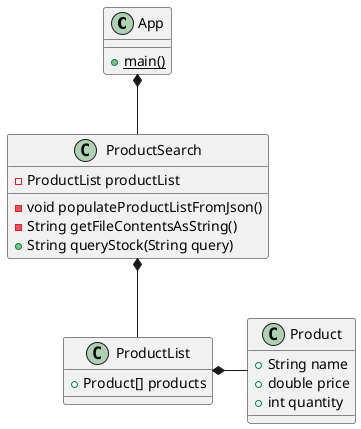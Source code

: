 @startuml
'https://plantuml.com/class-diagram

class App {
    {static} +main()
}

class ProductSearch {
    -ProductList productList
    -void populateProductListFromJson()
    -String getFileContentsAsString()
    +String queryStock(String query)
}

class ProductList {
    + Product[] products
}

class Product {
    +String name
    +double price
    +int quantity
}

App *-- ProductSearch
ProductSearch *-- ProductList
ProductList *- Product

@enduml